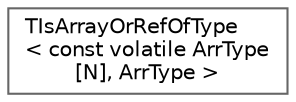 digraph "Graphical Class Hierarchy"
{
 // INTERACTIVE_SVG=YES
 // LATEX_PDF_SIZE
  bgcolor="transparent";
  edge [fontname=Helvetica,fontsize=10,labelfontname=Helvetica,labelfontsize=10];
  node [fontname=Helvetica,fontsize=10,shape=box,height=0.2,width=0.4];
  rankdir="LR";
  Node0 [id="Node000000",label="TIsArrayOrRefOfType\l\< const volatile ArrType\l[N], ArrType \>",height=0.2,width=0.4,color="grey40", fillcolor="white", style="filled",URL="$d0/d23/structTIsArrayOrRefOfType_3_01const_01volatile_01ArrType_0fN_0e_00_01ArrType_01_4.html",tooltip=" "];
}
